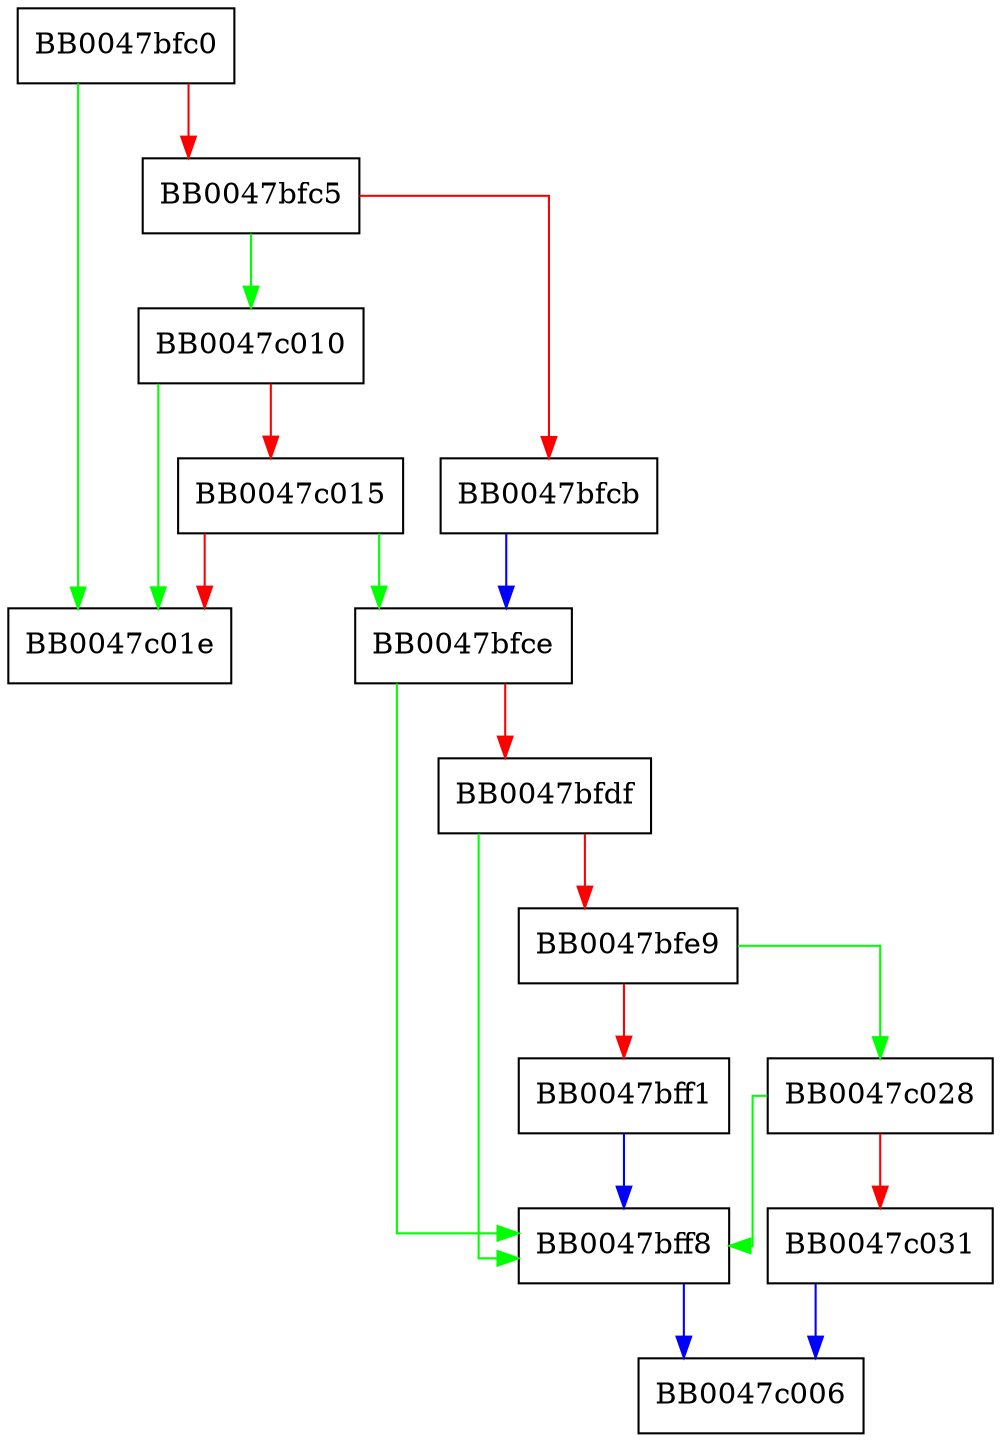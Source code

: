 digraph SSL_get0_group_name {
  node [shape="box"];
  graph [splines=ortho];
  BB0047bfc0 -> BB0047c01e [color="green"];
  BB0047bfc0 -> BB0047bfc5 [color="red"];
  BB0047bfc5 -> BB0047c010 [color="green"];
  BB0047bfc5 -> BB0047bfcb [color="red"];
  BB0047bfcb -> BB0047bfce [color="blue"];
  BB0047bfce -> BB0047bff8 [color="green"];
  BB0047bfce -> BB0047bfdf [color="red"];
  BB0047bfdf -> BB0047bff8 [color="green"];
  BB0047bfdf -> BB0047bfe9 [color="red"];
  BB0047bfe9 -> BB0047c028 [color="green"];
  BB0047bfe9 -> BB0047bff1 [color="red"];
  BB0047bff1 -> BB0047bff8 [color="blue"];
  BB0047bff8 -> BB0047c006 [color="blue"];
  BB0047c010 -> BB0047c01e [color="green"];
  BB0047c010 -> BB0047c015 [color="red"];
  BB0047c015 -> BB0047bfce [color="green"];
  BB0047c015 -> BB0047c01e [color="red"];
  BB0047c028 -> BB0047bff8 [color="green"];
  BB0047c028 -> BB0047c031 [color="red"];
  BB0047c031 -> BB0047c006 [color="blue"];
}